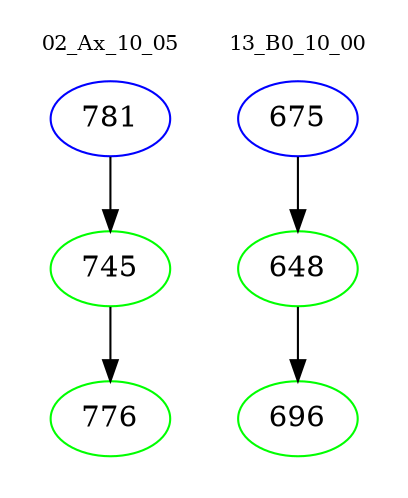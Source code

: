digraph{
subgraph cluster_0 {
color = white
label = "02_Ax_10_05";
fontsize=10;
T0_781 [label="781", color="blue"]
T0_781 -> T0_745 [color="black"]
T0_745 [label="745", color="green"]
T0_745 -> T0_776 [color="black"]
T0_776 [label="776", color="green"]
}
subgraph cluster_1 {
color = white
label = "13_B0_10_00";
fontsize=10;
T1_675 [label="675", color="blue"]
T1_675 -> T1_648 [color="black"]
T1_648 [label="648", color="green"]
T1_648 -> T1_696 [color="black"]
T1_696 [label="696", color="green"]
}
}
